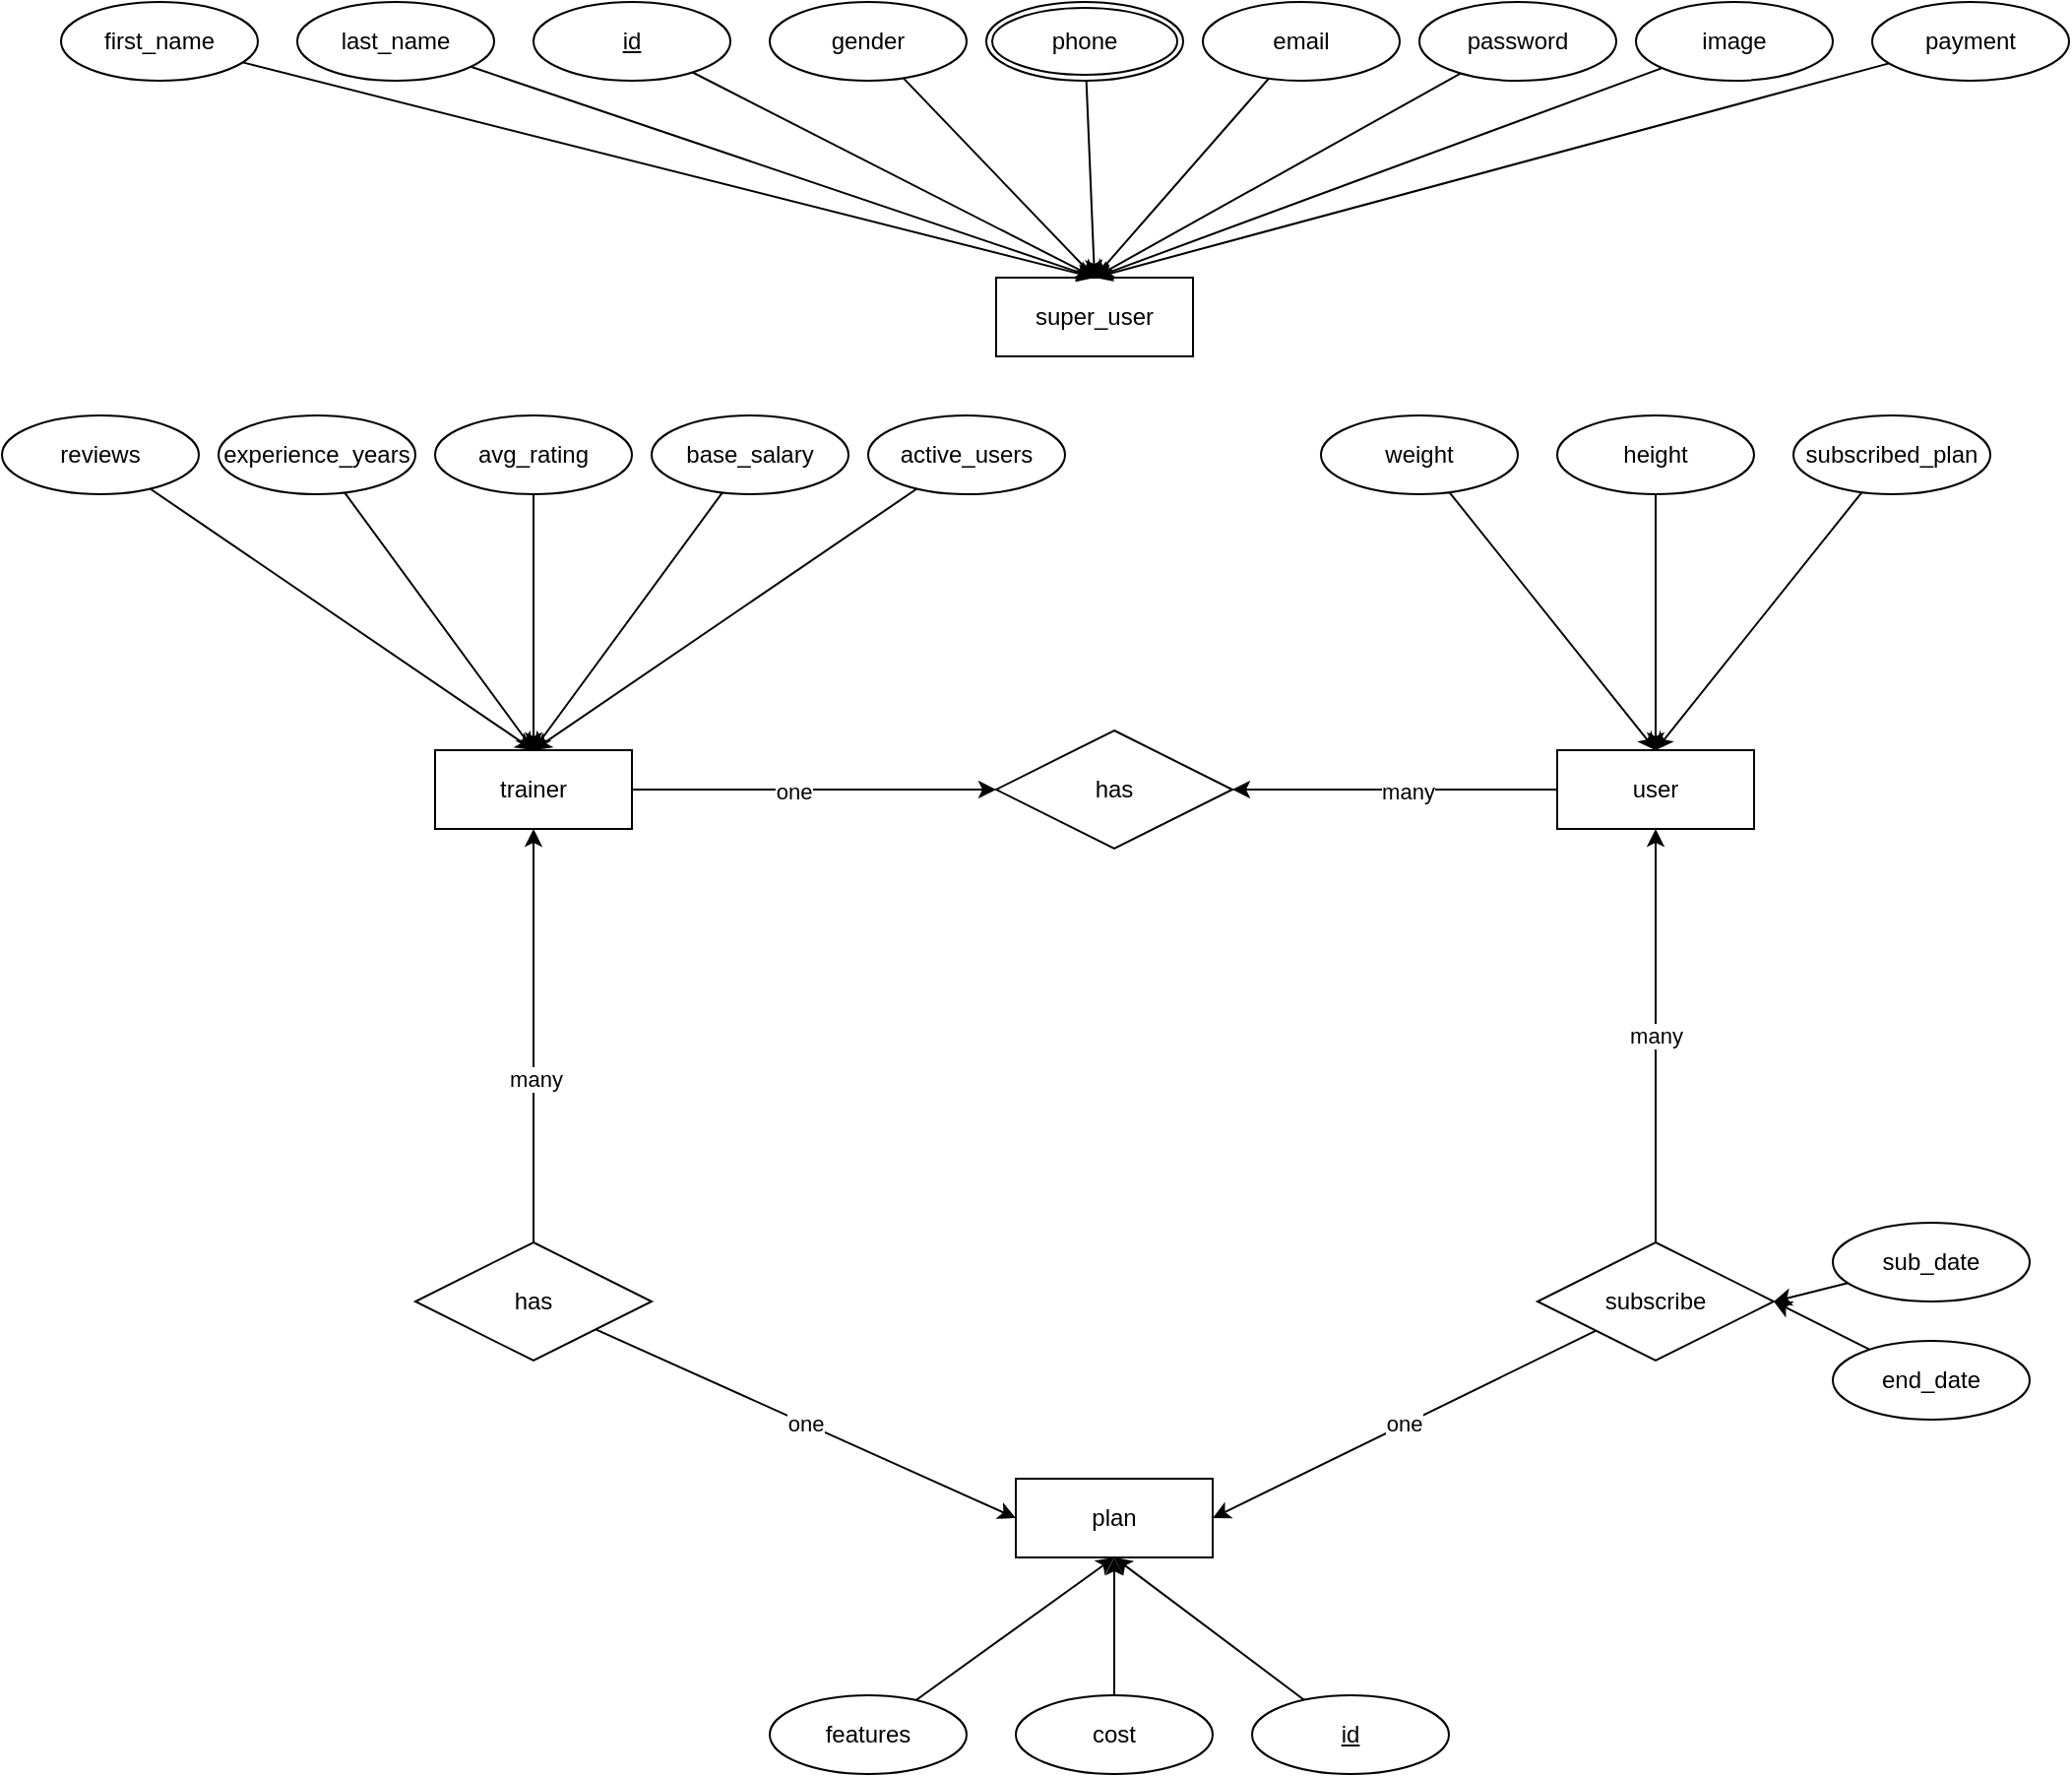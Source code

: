 <mxfile>
    <diagram id="6SmIrsSo-xQ7bgwuK92N" name="Page-1">
        <mxGraphModel dx="1829" dy="387" grid="1" gridSize="10" guides="1" tooltips="1" connect="1" arrows="1" fold="1" page="1" pageScale="1" pageWidth="850" pageHeight="1100" math="0" shadow="0">
            <root>
                <mxCell id="0"/>
                <mxCell id="1" parent="0"/>
                <mxCell id="66" style="edgeStyle=none;html=1;entryX=0;entryY=0.5;entryDx=0;entryDy=0;" parent="1" source="2" target="65" edge="1">
                    <mxGeometry relative="1" as="geometry"/>
                </mxCell>
                <mxCell id="68" value="one" style="edgeLabel;html=1;align=center;verticalAlign=middle;resizable=0;points=[];" parent="66" vertex="1" connectable="0">
                    <mxGeometry x="-0.117" y="-1" relative="1" as="geometry">
                        <mxPoint as="offset"/>
                    </mxGeometry>
                </mxCell>
                <mxCell id="2" value="trainer" style="whiteSpace=wrap;html=1;align=center;" parent="1" vertex="1">
                    <mxGeometry y="390" width="100" height="40" as="geometry"/>
                </mxCell>
                <mxCell id="3" value="super_user" style="whiteSpace=wrap;html=1;align=center;" parent="1" vertex="1">
                    <mxGeometry x="285" y="150" width="100" height="40" as="geometry"/>
                </mxCell>
                <mxCell id="4" value="plan" style="whiteSpace=wrap;html=1;align=center;" parent="1" vertex="1">
                    <mxGeometry x="295" y="760" width="100" height="40" as="geometry"/>
                </mxCell>
                <mxCell id="14" style="edgeStyle=none;html=1;entryX=0.5;entryY=0;entryDx=0;entryDy=0;" parent="1" source="6" target="3" edge="1">
                    <mxGeometry relative="1" as="geometry"/>
                </mxCell>
                <mxCell id="6" value="first_name" style="ellipse;whiteSpace=wrap;html=1;align=center;" parent="1" vertex="1">
                    <mxGeometry x="-190" y="10" width="100" height="40" as="geometry"/>
                </mxCell>
                <mxCell id="15" style="edgeStyle=none;html=1;entryX=0.5;entryY=0;entryDx=0;entryDy=0;" parent="1" source="7" target="3" edge="1">
                    <mxGeometry relative="1" as="geometry"/>
                </mxCell>
                <mxCell id="7" value="last_name" style="ellipse;whiteSpace=wrap;html=1;align=center;" parent="1" vertex="1">
                    <mxGeometry x="-70" y="10" width="100" height="40" as="geometry"/>
                </mxCell>
                <mxCell id="16" style="edgeStyle=none;html=1;entryX=0.5;entryY=0;entryDx=0;entryDy=0;" parent="1" source="8" target="3" edge="1">
                    <mxGeometry relative="1" as="geometry">
                        <mxPoint x="480" y="330" as="targetPoint"/>
                    </mxGeometry>
                </mxCell>
                <mxCell id="8" value="gender" style="ellipse;whiteSpace=wrap;html=1;align=center;" parent="1" vertex="1">
                    <mxGeometry x="170" y="10" width="100" height="40" as="geometry"/>
                </mxCell>
                <mxCell id="13" style="edgeStyle=none;html=1;entryX=0.5;entryY=0;entryDx=0;entryDy=0;" parent="1" source="9" target="2" edge="1">
                    <mxGeometry relative="1" as="geometry"/>
                </mxCell>
                <mxCell id="9" value="experience_years" style="ellipse;whiteSpace=wrap;html=1;align=center;" parent="1" vertex="1">
                    <mxGeometry x="-110" y="220" width="100" height="40" as="geometry"/>
                </mxCell>
                <mxCell id="20" style="edgeStyle=none;html=1;entryX=0.5;entryY=0;entryDx=0;entryDy=0;" parent="1" source="19" target="3" edge="1">
                    <mxGeometry relative="1" as="geometry"/>
                </mxCell>
                <mxCell id="19" value="phone" style="ellipse;shape=doubleEllipse;margin=3;whiteSpace=wrap;html=1;align=center;" parent="1" vertex="1">
                    <mxGeometry x="280" y="10" width="100" height="40" as="geometry"/>
                </mxCell>
                <mxCell id="23" style="edgeStyle=none;html=1;entryX=0.5;entryY=0;entryDx=0;entryDy=0;" parent="1" source="21" target="3" edge="1">
                    <mxGeometry relative="1" as="geometry">
                        <mxPoint x="480" y="330" as="targetPoint"/>
                    </mxGeometry>
                </mxCell>
                <mxCell id="21" value="email" style="ellipse;whiteSpace=wrap;html=1;align=center;" parent="1" vertex="1">
                    <mxGeometry x="390" y="10" width="100" height="40" as="geometry"/>
                </mxCell>
                <mxCell id="24" style="edgeStyle=none;html=1;entryX=0.5;entryY=0;entryDx=0;entryDy=0;" parent="1" source="22" target="3" edge="1">
                    <mxGeometry relative="1" as="geometry">
                        <mxPoint x="220" y="190" as="targetPoint"/>
                    </mxGeometry>
                </mxCell>
                <mxCell id="22" value="password" style="ellipse;whiteSpace=wrap;html=1;align=center;" parent="1" vertex="1">
                    <mxGeometry x="500" y="10" width="100" height="40" as="geometry"/>
                </mxCell>
                <mxCell id="26" style="edgeStyle=none;html=1;entryX=0.5;entryY=0;entryDx=0;entryDy=0;" parent="1" source="25" target="3" edge="1">
                    <mxGeometry relative="1" as="geometry"/>
                </mxCell>
                <mxCell id="25" value="image" style="ellipse;whiteSpace=wrap;html=1;align=center;" parent="1" vertex="1">
                    <mxGeometry x="610" y="10" width="100" height="40" as="geometry"/>
                </mxCell>
                <mxCell id="29" style="edgeStyle=none;html=1;entryX=0.5;entryY=0;entryDx=0;entryDy=0;" parent="1" source="28" target="3" edge="1">
                    <mxGeometry relative="1" as="geometry">
                        <mxPoint x="230" y="250" as="targetPoint"/>
                    </mxGeometry>
                </mxCell>
                <mxCell id="28" value="payment" style="ellipse;whiteSpace=wrap;html=1;align=center;" parent="1" vertex="1">
                    <mxGeometry x="730" y="10" width="100" height="40" as="geometry"/>
                </mxCell>
                <mxCell id="31" style="edgeStyle=none;html=1;entryX=0.5;entryY=0;entryDx=0;entryDy=0;" parent="1" source="30" target="3" edge="1">
                    <mxGeometry relative="1" as="geometry"/>
                </mxCell>
                <mxCell id="30" value="id" style="ellipse;whiteSpace=wrap;html=1;align=center;fontStyle=4;" parent="1" vertex="1">
                    <mxGeometry x="50" y="10" width="100" height="40" as="geometry"/>
                </mxCell>
                <mxCell id="67" style="edgeStyle=none;html=1;entryX=1;entryY=0.5;entryDx=0;entryDy=0;" parent="1" source="39" target="65" edge="1">
                    <mxGeometry relative="1" as="geometry">
                        <Array as="points">
                            <mxPoint x="450" y="410"/>
                        </Array>
                    </mxGeometry>
                </mxCell>
                <mxCell id="70" value="many" style="edgeLabel;html=1;align=center;verticalAlign=middle;resizable=0;points=[];" parent="67" vertex="1" connectable="0">
                    <mxGeometry x="-0.076" y="1" relative="1" as="geometry">
                        <mxPoint as="offset"/>
                    </mxGeometry>
                </mxCell>
                <mxCell id="39" value="user" style="whiteSpace=wrap;html=1;align=center;" parent="1" vertex="1">
                    <mxGeometry x="570" y="390" width="100" height="40" as="geometry"/>
                </mxCell>
                <mxCell id="41" style="edgeStyle=none;html=1;entryX=0.5;entryY=0;entryDx=0;entryDy=0;" parent="1" source="40" target="39" edge="1">
                    <mxGeometry relative="1" as="geometry"/>
                </mxCell>
                <mxCell id="40" value="subscribed_plan" style="ellipse;whiteSpace=wrap;html=1;align=center;" parent="1" vertex="1">
                    <mxGeometry x="690" y="220" width="100" height="40" as="geometry"/>
                </mxCell>
                <mxCell id="44" style="edgeStyle=none;html=1;entryX=0.5;entryY=0;entryDx=0;entryDy=0;" parent="1" source="42" target="39" edge="1">
                    <mxGeometry relative="1" as="geometry"/>
                </mxCell>
                <mxCell id="42" value="height" style="ellipse;whiteSpace=wrap;html=1;align=center;" parent="1" vertex="1">
                    <mxGeometry x="570" y="220" width="100" height="40" as="geometry"/>
                </mxCell>
                <mxCell id="45" style="edgeStyle=none;html=1;entryX=0.5;entryY=0;entryDx=0;entryDy=0;" parent="1" source="43" target="39" edge="1">
                    <mxGeometry relative="1" as="geometry"/>
                </mxCell>
                <mxCell id="43" value="weight" style="ellipse;whiteSpace=wrap;html=1;align=center;" parent="1" vertex="1">
                    <mxGeometry x="450" y="220" width="100" height="40" as="geometry"/>
                </mxCell>
                <mxCell id="47" style="edgeStyle=none;html=1;entryX=0.5;entryY=0;entryDx=0;entryDy=0;" parent="1" source="46" target="2" edge="1">
                    <mxGeometry relative="1" as="geometry">
                        <mxPoint x="70" y="310" as="targetPoint"/>
                    </mxGeometry>
                </mxCell>
                <mxCell id="46" value="avg_rating" style="ellipse;whiteSpace=wrap;html=1;align=center;" parent="1" vertex="1">
                    <mxGeometry y="220" width="100" height="40" as="geometry"/>
                </mxCell>
                <mxCell id="49" style="edgeStyle=none;html=1;entryX=0.5;entryY=0;entryDx=0;entryDy=0;" parent="1" source="48" target="2" edge="1">
                    <mxGeometry relative="1" as="geometry"/>
                </mxCell>
                <mxCell id="48" value="base_salary" style="ellipse;whiteSpace=wrap;html=1;align=center;" parent="1" vertex="1">
                    <mxGeometry x="110" y="220" width="100" height="40" as="geometry"/>
                </mxCell>
                <mxCell id="51" style="edgeStyle=none;html=1;entryX=0.5;entryY=0;entryDx=0;entryDy=0;" parent="1" source="50" target="2" edge="1">
                    <mxGeometry relative="1" as="geometry"/>
                </mxCell>
                <mxCell id="50" value="active_users" style="ellipse;whiteSpace=wrap;html=1;align=center;" parent="1" vertex="1">
                    <mxGeometry x="220" y="220" width="100" height="40" as="geometry"/>
                </mxCell>
                <mxCell id="55" style="edgeStyle=none;html=1;entryX=0.5;entryY=1;entryDx=0;entryDy=0;" parent="1" source="54" target="4" edge="1">
                    <mxGeometry relative="1" as="geometry"/>
                </mxCell>
                <mxCell id="54" value="features" style="ellipse;whiteSpace=wrap;html=1;align=center;" parent="1" vertex="1">
                    <mxGeometry x="170" y="870" width="100" height="40" as="geometry"/>
                </mxCell>
                <mxCell id="57" style="edgeStyle=none;html=1;entryX=0.5;entryY=1;entryDx=0;entryDy=0;" parent="1" source="56" target="4" edge="1">
                    <mxGeometry relative="1" as="geometry">
                        <mxPoint x="360" y="700" as="targetPoint"/>
                    </mxGeometry>
                </mxCell>
                <mxCell id="56" value="cost" style="ellipse;whiteSpace=wrap;html=1;align=center;" parent="1" vertex="1">
                    <mxGeometry x="295" y="870" width="100" height="40" as="geometry"/>
                </mxCell>
                <mxCell id="62" style="edgeStyle=none;html=1;entryX=0.5;entryY=1;entryDx=0;entryDy=0;" parent="1" source="61" target="4" edge="1">
                    <mxGeometry relative="1" as="geometry"/>
                </mxCell>
                <mxCell id="61" value="id" style="ellipse;whiteSpace=wrap;html=1;align=center;fontStyle=4;" parent="1" vertex="1">
                    <mxGeometry x="415" y="870" width="100" height="40" as="geometry"/>
                </mxCell>
                <mxCell id="64" style="edgeStyle=none;html=1;entryX=0.5;entryY=0;entryDx=0;entryDy=0;" parent="1" source="63" target="2" edge="1">
                    <mxGeometry relative="1" as="geometry">
                        <mxPoint x="-30" y="380" as="targetPoint"/>
                    </mxGeometry>
                </mxCell>
                <mxCell id="63" value="reviews" style="ellipse;whiteSpace=wrap;html=1;align=center;" parent="1" vertex="1">
                    <mxGeometry x="-220" y="220" width="100" height="40" as="geometry"/>
                </mxCell>
                <mxCell id="65" value="has" style="shape=rhombus;perimeter=rhombusPerimeter;whiteSpace=wrap;html=1;align=center;" parent="1" vertex="1">
                    <mxGeometry x="285" y="380" width="120" height="60" as="geometry"/>
                </mxCell>
                <mxCell id="72" value="one" style="edgeStyle=none;html=1;entryX=1;entryY=0.5;entryDx=0;entryDy=0;" parent="1" source="71" target="4" edge="1">
                    <mxGeometry relative="1" as="geometry"/>
                </mxCell>
                <mxCell id="73" value="many" style="edgeStyle=none;html=1;entryX=0.5;entryY=1;entryDx=0;entryDy=0;" parent="1" source="71" target="39" edge="1">
                    <mxGeometry relative="1" as="geometry">
                        <Array as="points"/>
                    </mxGeometry>
                </mxCell>
                <mxCell id="71" value="subscribe" style="shape=rhombus;perimeter=rhombusPerimeter;whiteSpace=wrap;html=1;align=center;" parent="1" vertex="1">
                    <mxGeometry x="560" y="640" width="120" height="60" as="geometry"/>
                </mxCell>
                <mxCell id="76" style="edgeStyle=none;html=1;entryX=0.5;entryY=1;entryDx=0;entryDy=0;" parent="1" source="75" target="2" edge="1">
                    <mxGeometry relative="1" as="geometry"/>
                </mxCell>
                <mxCell id="77" value="many" style="edgeLabel;html=1;align=center;verticalAlign=middle;resizable=0;points=[];" parent="76" vertex="1" connectable="0">
                    <mxGeometry x="-0.205" y="-2" relative="1" as="geometry">
                        <mxPoint x="-1" as="offset"/>
                    </mxGeometry>
                </mxCell>
                <mxCell id="78" value="one" style="edgeStyle=none;html=1;entryX=0;entryY=0.5;entryDx=0;entryDy=0;" parent="1" source="75" target="4" edge="1">
                    <mxGeometry relative="1" as="geometry"/>
                </mxCell>
                <mxCell id="75" value="has" style="shape=rhombus;perimeter=rhombusPerimeter;whiteSpace=wrap;html=1;align=center;" parent="1" vertex="1">
                    <mxGeometry x="-10" y="640" width="120" height="60" as="geometry"/>
                </mxCell>
                <mxCell id="80" style="edgeStyle=none;html=1;entryX=1;entryY=0.5;entryDx=0;entryDy=0;" parent="1" source="79" target="71" edge="1">
                    <mxGeometry relative="1" as="geometry"/>
                </mxCell>
                <mxCell id="79" value="sub_date" style="ellipse;whiteSpace=wrap;html=1;align=center;" parent="1" vertex="1">
                    <mxGeometry x="710" y="630" width="100" height="40" as="geometry"/>
                </mxCell>
                <mxCell id="82" style="edgeStyle=none;html=1;entryX=1;entryY=0.5;entryDx=0;entryDy=0;" parent="1" source="81" target="71" edge="1">
                    <mxGeometry relative="1" as="geometry">
                        <mxPoint x="600" y="550" as="targetPoint"/>
                    </mxGeometry>
                </mxCell>
                <mxCell id="81" value="end_date" style="ellipse;whiteSpace=wrap;html=1;align=center;" parent="1" vertex="1">
                    <mxGeometry x="710" y="690" width="100" height="40" as="geometry"/>
                </mxCell>
            </root>
        </mxGraphModel>
    </diagram>
</mxfile>